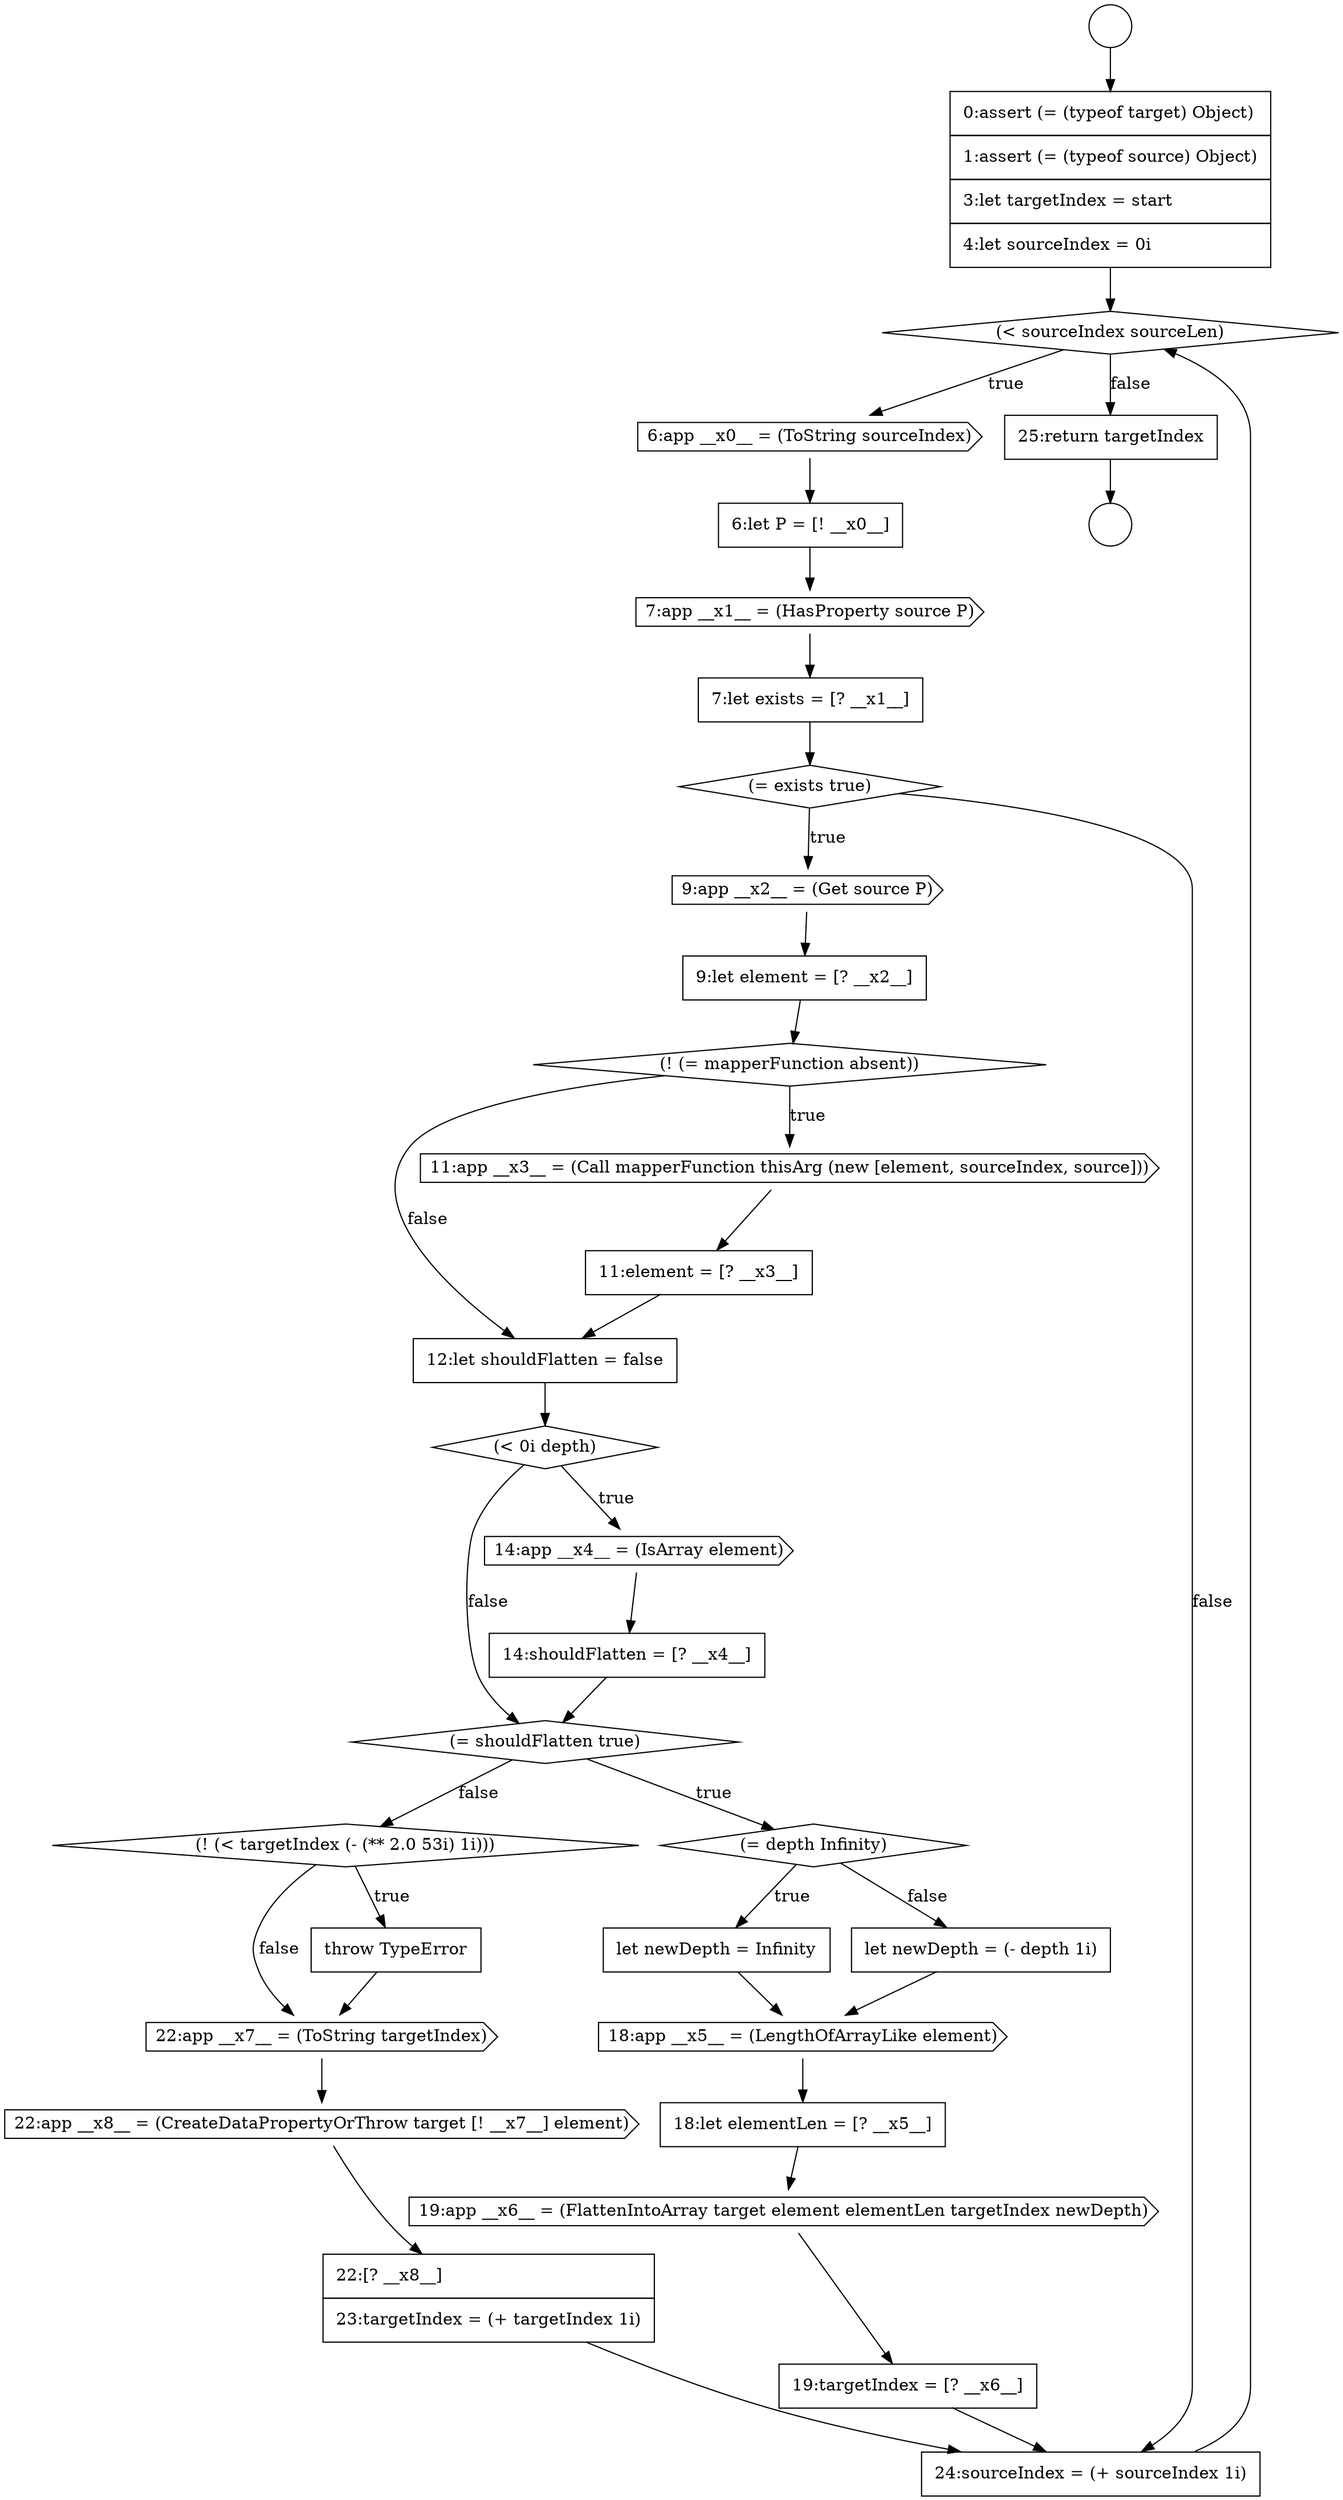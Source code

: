 digraph {
  node0 [shape=circle label=" " color="black" fillcolor="white" style=filled]
  node5 [shape=none, margin=0, label=<<font color="black">
    <table border="0" cellborder="1" cellspacing="0" cellpadding="10">
      <tr><td align="left">6:let P = [! __x0__]</td></tr>
    </table>
  </font>> color="black" fillcolor="white" style=filled]
  node10 [shape=none, margin=0, label=<<font color="black">
    <table border="0" cellborder="1" cellspacing="0" cellpadding="10">
      <tr><td align="left">9:let element = [? __x2__]</td></tr>
    </table>
  </font>> color="black" fillcolor="white" style=filled]
  node14 [shape=none, margin=0, label=<<font color="black">
    <table border="0" cellborder="1" cellspacing="0" cellpadding="10">
      <tr><td align="left">12:let shouldFlatten = false</td></tr>
    </table>
  </font>> color="black" fillcolor="white" style=filled]
  node1 [shape=circle label=" " color="black" fillcolor="white" style=filled]
  node6 [shape=cds, label=<<font color="black">7:app __x1__ = (HasProperty source P)</font>> color="black" fillcolor="white" style=filled]
  node9 [shape=cds, label=<<font color="black">9:app __x2__ = (Get source P)</font>> color="black" fillcolor="white" style=filled]
  node13 [shape=none, margin=0, label=<<font color="black">
    <table border="0" cellborder="1" cellspacing="0" cellpadding="10">
      <tr><td align="left">11:element = [? __x3__]</td></tr>
    </table>
  </font>> color="black" fillcolor="white" style=filled]
  node2 [shape=none, margin=0, label=<<font color="black">
    <table border="0" cellborder="1" cellspacing="0" cellpadding="10">
      <tr><td align="left">0:assert (= (typeof target) Object)</td></tr>
      <tr><td align="left">1:assert (= (typeof source) Object)</td></tr>
      <tr><td align="left">3:let targetIndex = start</td></tr>
      <tr><td align="left">4:let sourceIndex = 0i</td></tr>
    </table>
  </font>> color="black" fillcolor="white" style=filled]
  node12 [shape=cds, label=<<font color="black">11:app __x3__ = (Call mapperFunction thisArg (new [element, sourceIndex, source]))</font>> color="black" fillcolor="white" style=filled]
  node7 [shape=none, margin=0, label=<<font color="black">
    <table border="0" cellborder="1" cellspacing="0" cellpadding="10">
      <tr><td align="left">7:let exists = [? __x1__]</td></tr>
    </table>
  </font>> color="black" fillcolor="white" style=filled]
  node3 [shape=diamond, label=<<font color="black">(&lt; sourceIndex sourceLen)</font>> color="black" fillcolor="white" style=filled]
  node18 [shape=diamond, label=<<font color="black">(= shouldFlatten true)</font>> color="black" fillcolor="white" style=filled]
  node11 [shape=diamond, label=<<font color="black">(! (= mapperFunction absent))</font>> color="black" fillcolor="white" style=filled]
  node8 [shape=diamond, label=<<font color="black">(= exists true)</font>> color="black" fillcolor="white" style=filled]
  node4 [shape=cds, label=<<font color="black">6:app __x0__ = (ToString sourceIndex)</font>> color="black" fillcolor="white" style=filled]
  node15 [shape=diamond, label=<<font color="black">(&lt; 0i depth)</font>> color="black" fillcolor="white" style=filled]
  node24 [shape=cds, label=<<font color="black">19:app __x6__ = (FlattenIntoArray target element elementLen targetIndex newDepth)</font>> color="black" fillcolor="white" style=filled]
  node25 [shape=none, margin=0, label=<<font color="black">
    <table border="0" cellborder="1" cellspacing="0" cellpadding="10">
      <tr><td align="left">19:targetIndex = [? __x6__]</td></tr>
    </table>
  </font>> color="black" fillcolor="white" style=filled]
  node20 [shape=none, margin=0, label=<<font color="black">
    <table border="0" cellborder="1" cellspacing="0" cellpadding="10">
      <tr><td align="left">let newDepth = Infinity</td></tr>
    </table>
  </font>> color="black" fillcolor="white" style=filled]
  node29 [shape=cds, label=<<font color="black">22:app __x8__ = (CreateDataPropertyOrThrow target [! __x7__] element)</font>> color="black" fillcolor="white" style=filled]
  node28 [shape=cds, label=<<font color="black">22:app __x7__ = (ToString targetIndex)</font>> color="black" fillcolor="white" style=filled]
  node21 [shape=none, margin=0, label=<<font color="black">
    <table border="0" cellborder="1" cellspacing="0" cellpadding="10">
      <tr><td align="left">let newDepth = (- depth 1i)</td></tr>
    </table>
  </font>> color="black" fillcolor="white" style=filled]
  node32 [shape=none, margin=0, label=<<font color="black">
    <table border="0" cellborder="1" cellspacing="0" cellpadding="10">
      <tr><td align="left">25:return targetIndex</td></tr>
    </table>
  </font>> color="black" fillcolor="white" style=filled]
  node17 [shape=none, margin=0, label=<<font color="black">
    <table border="0" cellborder="1" cellspacing="0" cellpadding="10">
      <tr><td align="left">14:shouldFlatten = [? __x4__]</td></tr>
    </table>
  </font>> color="black" fillcolor="white" style=filled]
  node22 [shape=cds, label=<<font color="black">18:app __x5__ = (LengthOfArrayLike element)</font>> color="black" fillcolor="white" style=filled]
  node27 [shape=none, margin=0, label=<<font color="black">
    <table border="0" cellborder="1" cellspacing="0" cellpadding="10">
      <tr><td align="left">throw TypeError</td></tr>
    </table>
  </font>> color="black" fillcolor="white" style=filled]
  node16 [shape=cds, label=<<font color="black">14:app __x4__ = (IsArray element)</font>> color="black" fillcolor="white" style=filled]
  node31 [shape=none, margin=0, label=<<font color="black">
    <table border="0" cellborder="1" cellspacing="0" cellpadding="10">
      <tr><td align="left">24:sourceIndex = (+ sourceIndex 1i)</td></tr>
    </table>
  </font>> color="black" fillcolor="white" style=filled]
  node26 [shape=diamond, label=<<font color="black">(! (&lt; targetIndex (- (** 2.0 53i) 1i)))</font>> color="black" fillcolor="white" style=filled]
  node23 [shape=none, margin=0, label=<<font color="black">
    <table border="0" cellborder="1" cellspacing="0" cellpadding="10">
      <tr><td align="left">18:let elementLen = [? __x5__]</td></tr>
    </table>
  </font>> color="black" fillcolor="white" style=filled]
  node30 [shape=none, margin=0, label=<<font color="black">
    <table border="0" cellborder="1" cellspacing="0" cellpadding="10">
      <tr><td align="left">22:[? __x8__]</td></tr>
      <tr><td align="left">23:targetIndex = (+ targetIndex 1i)</td></tr>
    </table>
  </font>> color="black" fillcolor="white" style=filled]
  node19 [shape=diamond, label=<<font color="black">(= depth Infinity)</font>> color="black" fillcolor="white" style=filled]
  node5 -> node6 [ color="black"]
  node7 -> node8 [ color="black"]
  node26 -> node27 [label=<<font color="black">true</font>> color="black"]
  node26 -> node28 [label=<<font color="black">false</font>> color="black"]
  node2 -> node3 [ color="black"]
  node13 -> node14 [ color="black"]
  node9 -> node10 [ color="black"]
  node30 -> node31 [ color="black"]
  node10 -> node11 [ color="black"]
  node21 -> node22 [ color="black"]
  node8 -> node9 [label=<<font color="black">true</font>> color="black"]
  node8 -> node31 [label=<<font color="black">false</font>> color="black"]
  node16 -> node17 [ color="black"]
  node32 -> node1 [ color="black"]
  node17 -> node18 [ color="black"]
  node28 -> node29 [ color="black"]
  node29 -> node30 [ color="black"]
  node12 -> node13 [ color="black"]
  node11 -> node12 [label=<<font color="black">true</font>> color="black"]
  node11 -> node14 [label=<<font color="black">false</font>> color="black"]
  node0 -> node2 [ color="black"]
  node19 -> node20 [label=<<font color="black">true</font>> color="black"]
  node19 -> node21 [label=<<font color="black">false</font>> color="black"]
  node22 -> node23 [ color="black"]
  node6 -> node7 [ color="black"]
  node3 -> node4 [label=<<font color="black">true</font>> color="black"]
  node3 -> node32 [label=<<font color="black">false</font>> color="black"]
  node27 -> node28 [ color="black"]
  node25 -> node31 [ color="black"]
  node20 -> node22 [ color="black"]
  node18 -> node19 [label=<<font color="black">true</font>> color="black"]
  node18 -> node26 [label=<<font color="black">false</font>> color="black"]
  node23 -> node24 [ color="black"]
  node14 -> node15 [ color="black"]
  node31 -> node3 [ color="black"]
  node4 -> node5 [ color="black"]
  node24 -> node25 [ color="black"]
  node15 -> node16 [label=<<font color="black">true</font>> color="black"]
  node15 -> node18 [label=<<font color="black">false</font>> color="black"]
}
